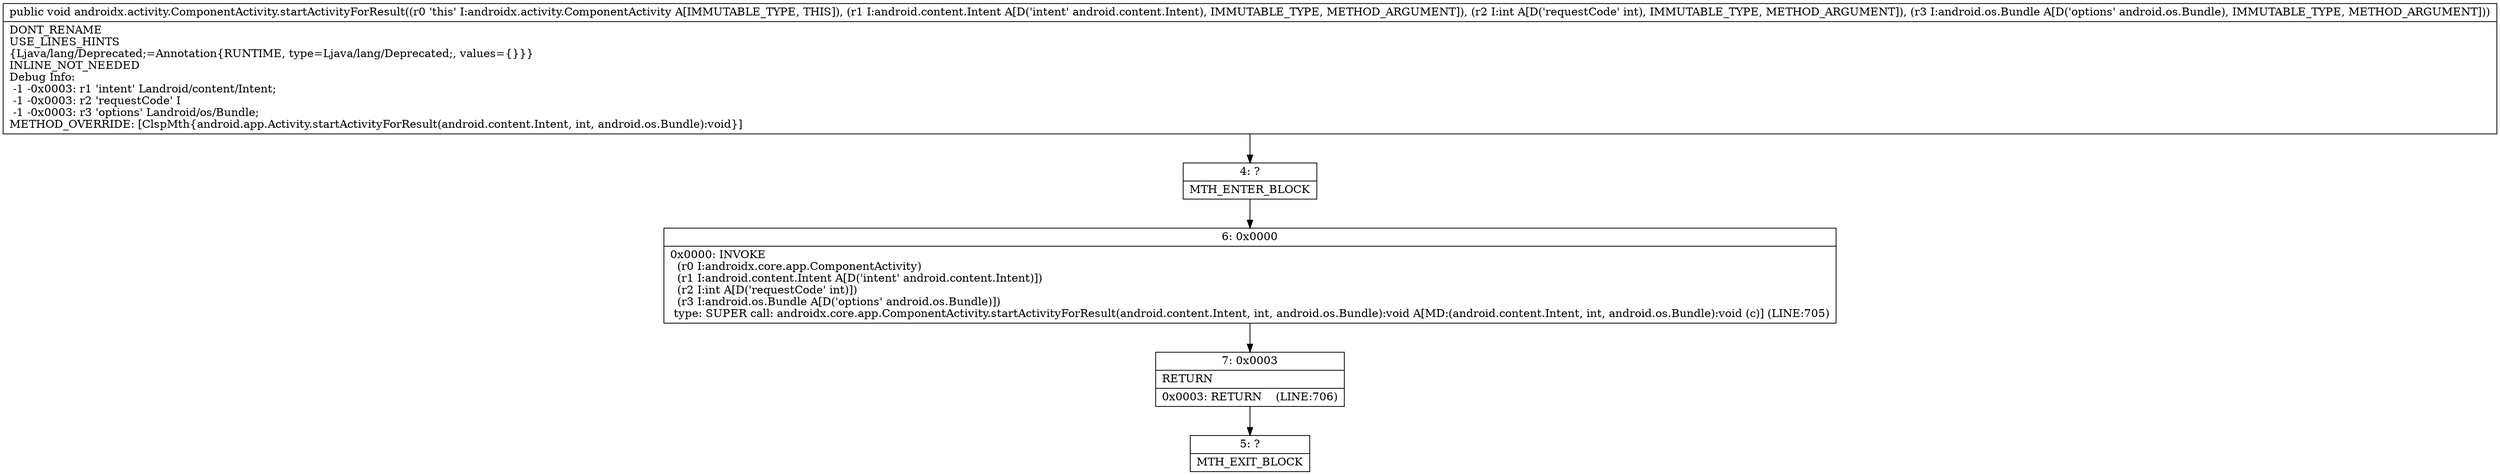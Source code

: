 digraph "CFG forandroidx.activity.ComponentActivity.startActivityForResult(Landroid\/content\/Intent;ILandroid\/os\/Bundle;)V" {
Node_4 [shape=record,label="{4\:\ ?|MTH_ENTER_BLOCK\l}"];
Node_6 [shape=record,label="{6\:\ 0x0000|0x0000: INVOKE  \l  (r0 I:androidx.core.app.ComponentActivity)\l  (r1 I:android.content.Intent A[D('intent' android.content.Intent)])\l  (r2 I:int A[D('requestCode' int)])\l  (r3 I:android.os.Bundle A[D('options' android.os.Bundle)])\l type: SUPER call: androidx.core.app.ComponentActivity.startActivityForResult(android.content.Intent, int, android.os.Bundle):void A[MD:(android.content.Intent, int, android.os.Bundle):void (c)] (LINE:705)\l}"];
Node_7 [shape=record,label="{7\:\ 0x0003|RETURN\l|0x0003: RETURN    (LINE:706)\l}"];
Node_5 [shape=record,label="{5\:\ ?|MTH_EXIT_BLOCK\l}"];
MethodNode[shape=record,label="{public void androidx.activity.ComponentActivity.startActivityForResult((r0 'this' I:androidx.activity.ComponentActivity A[IMMUTABLE_TYPE, THIS]), (r1 I:android.content.Intent A[D('intent' android.content.Intent), IMMUTABLE_TYPE, METHOD_ARGUMENT]), (r2 I:int A[D('requestCode' int), IMMUTABLE_TYPE, METHOD_ARGUMENT]), (r3 I:android.os.Bundle A[D('options' android.os.Bundle), IMMUTABLE_TYPE, METHOD_ARGUMENT]))  | DONT_RENAME\lUSE_LINES_HINTS\l\{Ljava\/lang\/Deprecated;=Annotation\{RUNTIME, type=Ljava\/lang\/Deprecated;, values=\{\}\}\}\lINLINE_NOT_NEEDED\lDebug Info:\l  \-1 \-0x0003: r1 'intent' Landroid\/content\/Intent;\l  \-1 \-0x0003: r2 'requestCode' I\l  \-1 \-0x0003: r3 'options' Landroid\/os\/Bundle;\lMETHOD_OVERRIDE: [ClspMth\{android.app.Activity.startActivityForResult(android.content.Intent, int, android.os.Bundle):void\}]\l}"];
MethodNode -> Node_4;Node_4 -> Node_6;
Node_6 -> Node_7;
Node_7 -> Node_5;
}

